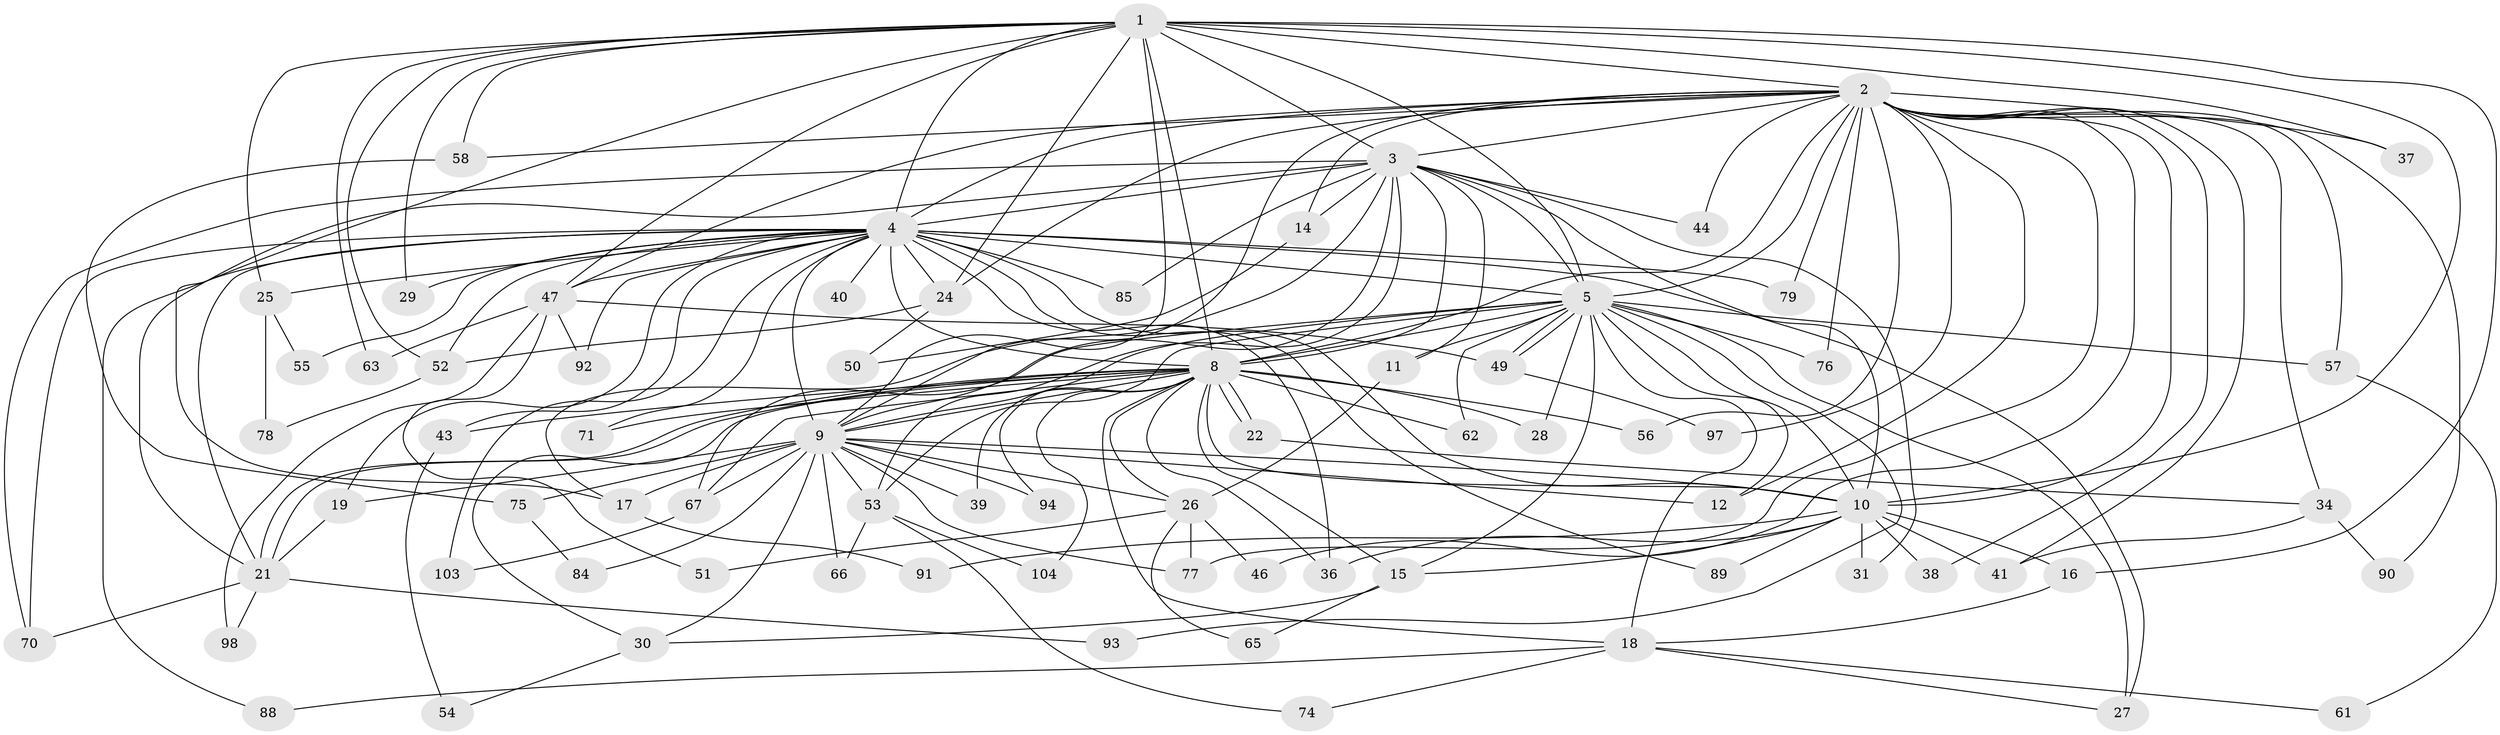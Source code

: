 // original degree distribution, {17: 0.019230769230769232, 25: 0.009615384615384616, 19: 0.019230769230769232, 22: 0.019230769230769232, 21: 0.009615384615384616, 13: 0.009615384615384616, 29: 0.009615384615384616, 3: 0.23076923076923078, 5: 0.04807692307692308, 4: 0.0673076923076923, 6: 0.038461538461538464, 2: 0.5096153846153846, 7: 0.009615384615384616}
// Generated by graph-tools (version 1.1) at 2025/10/02/27/25 16:10:57]
// undirected, 74 vertices, 179 edges
graph export_dot {
graph [start="1"]
  node [color=gray90,style=filled];
  1 [super="+7"];
  2 [super="+33"];
  3 [super="+80"];
  4 [super="+6"];
  5 [super="+20"];
  8 [super="+13"];
  9 [super="+45"];
  10 [super="+32"];
  11;
  12 [super="+60"];
  14;
  15 [super="+81"];
  16;
  17 [super="+23"];
  18 [super="+35"];
  19 [super="+72"];
  21 [super="+64"];
  22;
  24 [super="+42"];
  25;
  26 [super="+82"];
  27 [super="+69"];
  28;
  29;
  30 [super="+83"];
  31;
  34 [super="+99"];
  36 [super="+101"];
  37 [super="+86"];
  38;
  39;
  40;
  41 [super="+73"];
  43;
  44;
  46;
  47 [super="+48"];
  49 [super="+59"];
  50;
  51;
  52 [super="+100"];
  53 [super="+68"];
  54;
  55;
  56;
  57 [super="+87"];
  58;
  61;
  62;
  63;
  65;
  66;
  67 [super="+102"];
  70 [super="+95"];
  71;
  74;
  75;
  76;
  77 [super="+96"];
  78;
  79;
  84;
  85;
  88;
  89;
  90;
  91;
  92;
  93;
  94;
  97;
  98;
  103;
  104;
  1 -- 2 [weight=2];
  1 -- 3 [weight=2];
  1 -- 4 [weight=4];
  1 -- 5 [weight=2];
  1 -- 8 [weight=2];
  1 -- 9 [weight=3];
  1 -- 10 [weight=2];
  1 -- 16;
  1 -- 17;
  1 -- 24;
  1 -- 25;
  1 -- 37 [weight=2];
  1 -- 58;
  1 -- 47;
  1 -- 29;
  1 -- 63;
  1 -- 52;
  2 -- 3;
  2 -- 4 [weight=2];
  2 -- 5;
  2 -- 8;
  2 -- 9;
  2 -- 10 [weight=2];
  2 -- 14;
  2 -- 34 [weight=2];
  2 -- 37;
  2 -- 41;
  2 -- 46;
  2 -- 56;
  2 -- 57;
  2 -- 58;
  2 -- 76;
  2 -- 90;
  2 -- 97;
  2 -- 38;
  2 -- 44;
  2 -- 79;
  2 -- 47;
  2 -- 24;
  2 -- 77;
  2 -- 12;
  3 -- 4 [weight=2];
  3 -- 5 [weight=2];
  3 -- 8;
  3 -- 9;
  3 -- 10;
  3 -- 11;
  3 -- 14;
  3 -- 31;
  3 -- 44;
  3 -- 85;
  3 -- 53;
  3 -- 17;
  3 -- 70;
  3 -- 21;
  4 -- 5 [weight=2];
  4 -- 8 [weight=2];
  4 -- 9 [weight=2];
  4 -- 10 [weight=2];
  4 -- 19;
  4 -- 25;
  4 -- 29;
  4 -- 40 [weight=2];
  4 -- 43;
  4 -- 47;
  4 -- 55;
  4 -- 70;
  4 -- 71;
  4 -- 79;
  4 -- 85;
  4 -- 92;
  4 -- 88;
  4 -- 24;
  4 -- 89;
  4 -- 27;
  4 -- 103;
  4 -- 52;
  4 -- 36;
  4 -- 21;
  5 -- 8;
  5 -- 9;
  5 -- 10;
  5 -- 11;
  5 -- 12;
  5 -- 15;
  5 -- 18;
  5 -- 27;
  5 -- 49;
  5 -- 49;
  5 -- 57 [weight=2];
  5 -- 62;
  5 -- 93;
  5 -- 67;
  5 -- 53;
  5 -- 28;
  5 -- 76;
  8 -- 9;
  8 -- 10 [weight=2];
  8 -- 21;
  8 -- 21;
  8 -- 22;
  8 -- 22;
  8 -- 28;
  8 -- 30;
  8 -- 36;
  8 -- 39;
  8 -- 43;
  8 -- 56;
  8 -- 62;
  8 -- 71;
  8 -- 94;
  8 -- 104;
  8 -- 26;
  8 -- 18;
  8 -- 15;
  8 -- 67;
  9 -- 10;
  9 -- 12;
  9 -- 17;
  9 -- 19;
  9 -- 26;
  9 -- 39;
  9 -- 53;
  9 -- 66;
  9 -- 67;
  9 -- 75;
  9 -- 84;
  9 -- 94;
  9 -- 77;
  9 -- 30;
  10 -- 15;
  10 -- 16;
  10 -- 31;
  10 -- 36;
  10 -- 38;
  10 -- 89;
  10 -- 91;
  10 -- 41;
  11 -- 26;
  14 -- 50;
  15 -- 30;
  15 -- 65;
  16 -- 18;
  17 -- 91;
  18 -- 61;
  18 -- 88;
  18 -- 27;
  18 -- 74;
  19 -- 21;
  21 -- 98;
  21 -- 70;
  21 -- 93;
  22 -- 34;
  24 -- 52;
  24 -- 50;
  25 -- 55;
  25 -- 78;
  26 -- 46;
  26 -- 51;
  26 -- 65;
  26 -- 77;
  30 -- 54;
  34 -- 41;
  34 -- 90;
  43 -- 54;
  47 -- 63;
  47 -- 98;
  47 -- 51;
  47 -- 92;
  47 -- 49;
  49 -- 97;
  52 -- 78;
  53 -- 66;
  53 -- 74;
  53 -- 104;
  57 -- 61;
  58 -- 75;
  67 -- 103;
  75 -- 84;
}
